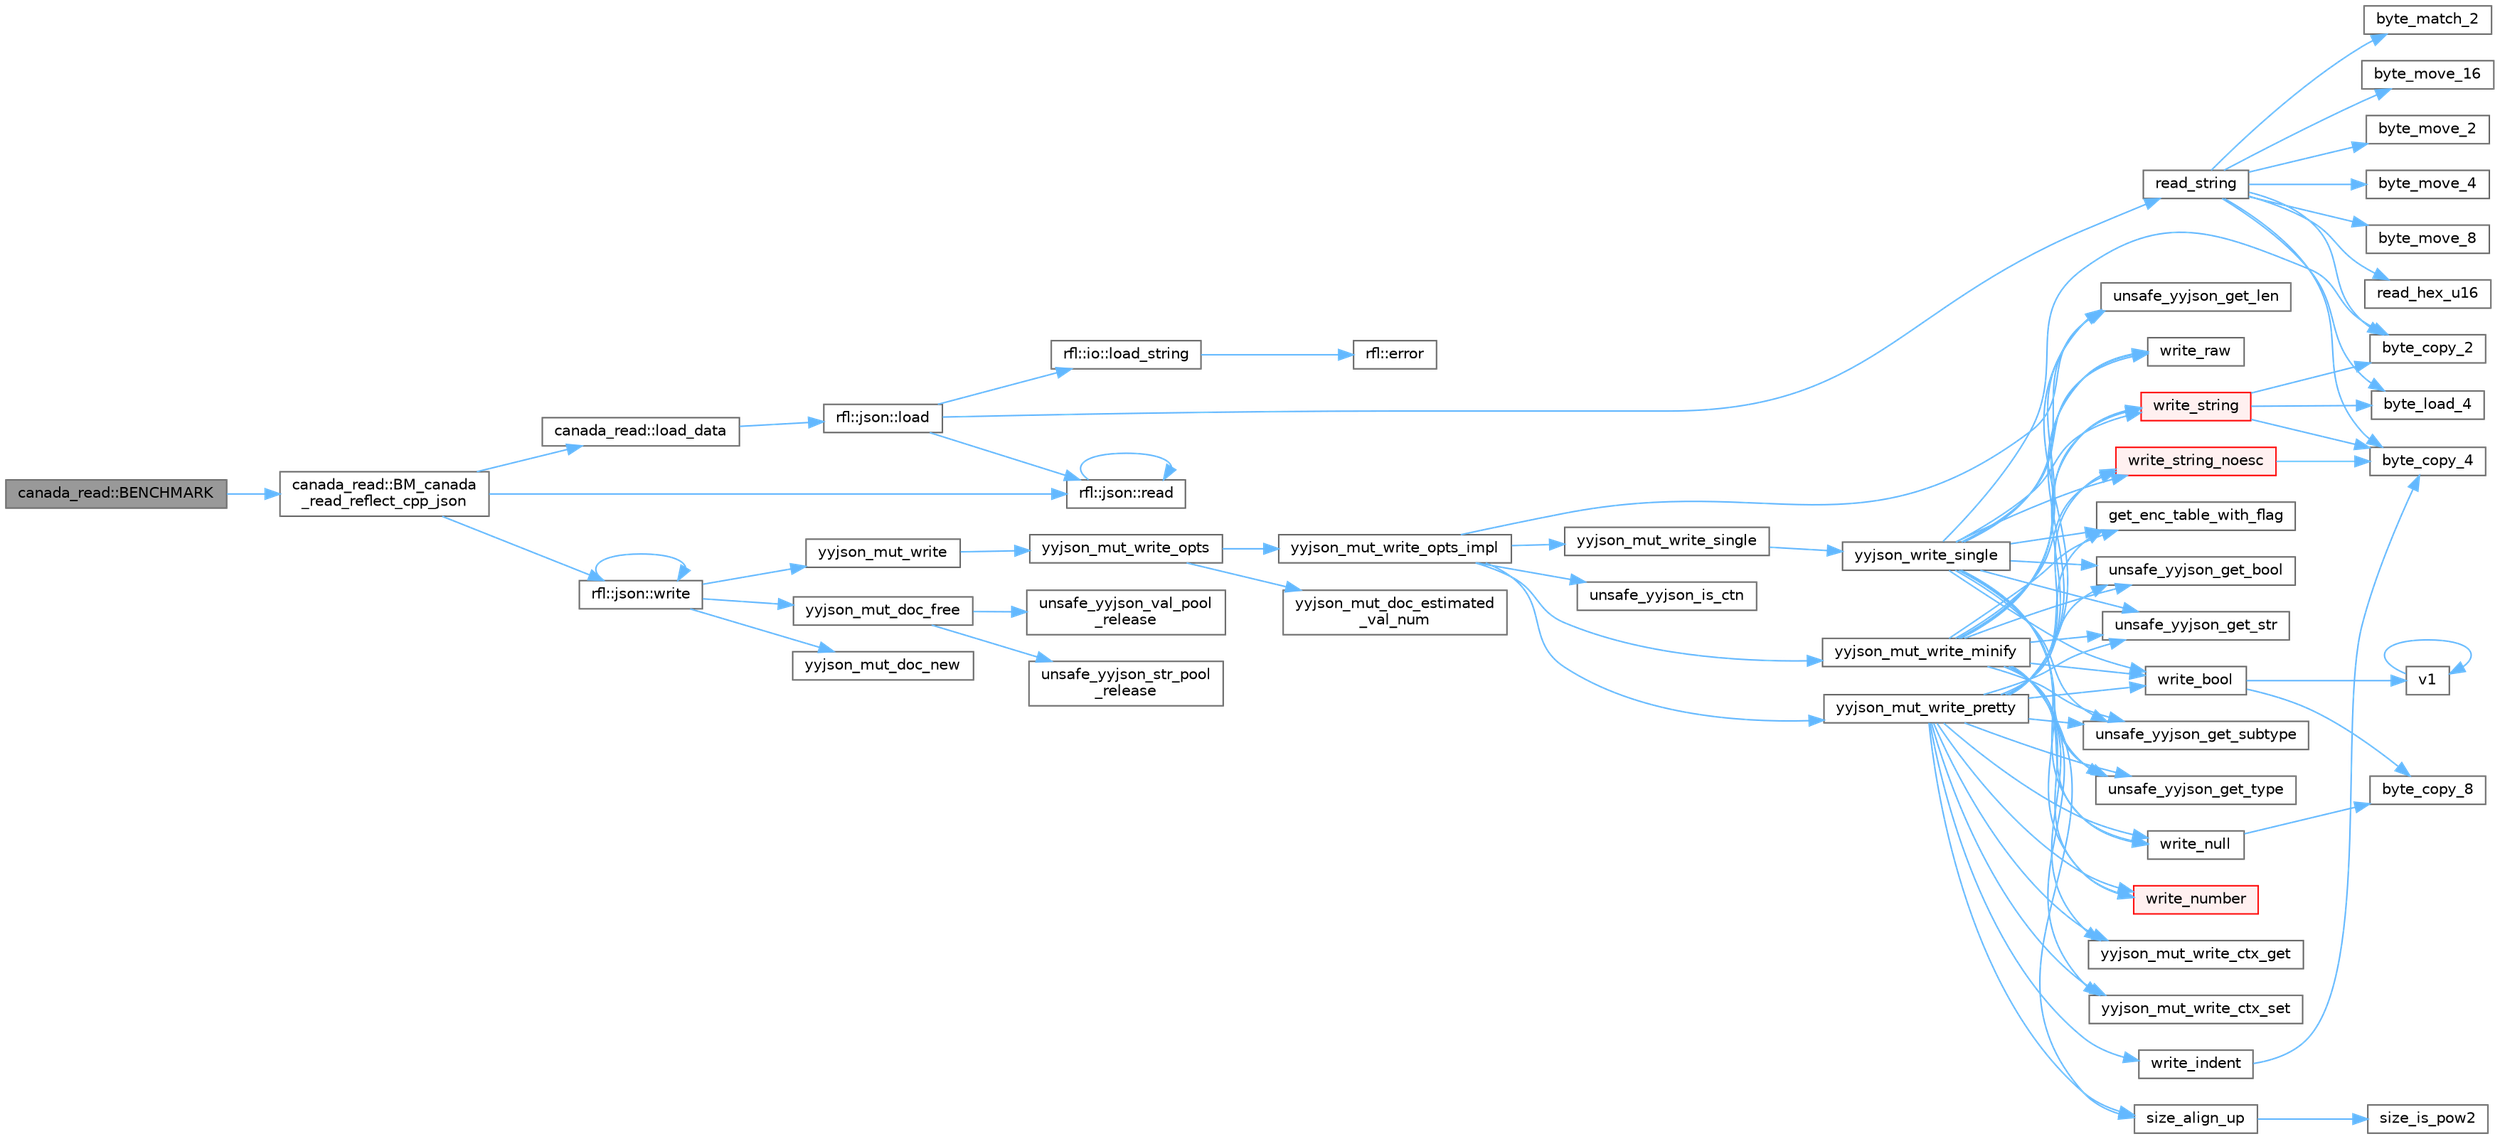 digraph "canada_read::BENCHMARK"
{
 // LATEX_PDF_SIZE
  bgcolor="transparent";
  edge [fontname=Helvetica,fontsize=10,labelfontname=Helvetica,labelfontsize=10];
  node [fontname=Helvetica,fontsize=10,shape=box,height=0.2,width=0.4];
  rankdir="LR";
  Node1 [id="Node000001",label="canada_read::BENCHMARK",height=0.2,width=0.4,color="gray40", fillcolor="grey60", style="filled", fontcolor="black",tooltip=" "];
  Node1 -> Node2 [id="edge1_Node000001_Node000002",color="steelblue1",style="solid",tooltip=" "];
  Node2 [id="Node000002",label="canada_read::BM_canada\l_read_reflect_cpp_json",height=0.2,width=0.4,color="grey40", fillcolor="white", style="filled",URL="$namespacecanada__read.html#a37fcf57e0155dadc3b34a7d194c59baf",tooltip=" "];
  Node2 -> Node3 [id="edge2_Node000002_Node000003",color="steelblue1",style="solid",tooltip=" "];
  Node3 [id="Node000003",label="canada_read::load_data",height=0.2,width=0.4,color="grey40", fillcolor="white", style="filled",URL="$namespacecanada__read.html#ac00836f4744bab2b7dd246fdf3663ab4",tooltip=" "];
  Node3 -> Node4 [id="edge3_Node000003_Node000004",color="steelblue1",style="solid",tooltip=" "];
  Node4 [id="Node000004",label="rfl::json::load",height=0.2,width=0.4,color="grey40", fillcolor="white", style="filled",URL="$namespacerfl_1_1json.html#ad44cd984a06c20921fc621d115e17cab",tooltip=" "];
  Node4 -> Node5 [id="edge4_Node000004_Node000005",color="steelblue1",style="solid",tooltip=" "];
  Node5 [id="Node000005",label="rfl::io::load_string",height=0.2,width=0.4,color="grey40", fillcolor="white", style="filled",URL="$namespacerfl_1_1io.html#abef8f6773d8fd7258ba35772521c371a",tooltip=" "];
  Node5 -> Node6 [id="edge5_Node000005_Node000006",color="steelblue1",style="solid",tooltip=" "];
  Node6 [id="Node000006",label="rfl::error",height=0.2,width=0.4,color="grey40", fillcolor="white", style="filled",URL="$namespacerfl.html#a6625864c6c297dfdc3d3c3ee3181dd8c",tooltip="Shorthand for unexpected error."];
  Node4 -> Node7 [id="edge6_Node000004_Node000007",color="steelblue1",style="solid",tooltip=" "];
  Node7 [id="Node000007",label="rfl::json::read",height=0.2,width=0.4,color="grey40", fillcolor="white", style="filled",URL="$namespacerfl_1_1json.html#a905573518eca04a9c269d1bb32de7dd1",tooltip="Parses an object from a JSON var."];
  Node7 -> Node7 [id="edge7_Node000007_Node000007",color="steelblue1",style="solid",tooltip=" "];
  Node4 -> Node8 [id="edge8_Node000004_Node000008",color="steelblue1",style="solid",tooltip=" "];
  Node8 [id="Node000008",label="read_string",height=0.2,width=0.4,color="grey40", fillcolor="white", style="filled",URL="$yyjson_8c.html#a804945ea7ab88a55f6c71afe2ef28508",tooltip=" "];
  Node8 -> Node9 [id="edge9_Node000008_Node000009",color="steelblue1",style="solid",tooltip=" "];
  Node9 [id="Node000009",label="byte_copy_2",height=0.2,width=0.4,color="grey40", fillcolor="white", style="filled",URL="$yyjson_8c.html#ac6a11726824f52b6413a67488f5a3152",tooltip=" "];
  Node8 -> Node10 [id="edge10_Node000008_Node000010",color="steelblue1",style="solid",tooltip=" "];
  Node10 [id="Node000010",label="byte_copy_4",height=0.2,width=0.4,color="grey40", fillcolor="white", style="filled",URL="$yyjson_8c.html#a98219967baeab34ab615b4ccda0df146",tooltip=" "];
  Node8 -> Node11 [id="edge11_Node000008_Node000011",color="steelblue1",style="solid",tooltip=" "];
  Node11 [id="Node000011",label="byte_load_4",height=0.2,width=0.4,color="grey40", fillcolor="white", style="filled",URL="$yyjson_8c.html#a87c460a03bebacd0dcdad97440488c2b",tooltip=" "];
  Node8 -> Node12 [id="edge12_Node000008_Node000012",color="steelblue1",style="solid",tooltip=" "];
  Node12 [id="Node000012",label="byte_match_2",height=0.2,width=0.4,color="grey40", fillcolor="white", style="filled",URL="$yyjson_8c.html#a3a0b543ccc96758e3d9632773ab82632",tooltip=" "];
  Node8 -> Node13 [id="edge13_Node000008_Node000013",color="steelblue1",style="solid",tooltip=" "];
  Node13 [id="Node000013",label="byte_move_16",height=0.2,width=0.4,color="grey40", fillcolor="white", style="filled",URL="$yyjson_8c.html#a133d71145abef5ab727e5d3bc7d7d3cc",tooltip=" "];
  Node8 -> Node14 [id="edge14_Node000008_Node000014",color="steelblue1",style="solid",tooltip=" "];
  Node14 [id="Node000014",label="byte_move_2",height=0.2,width=0.4,color="grey40", fillcolor="white", style="filled",URL="$yyjson_8c.html#a937b93922fffb9ba4853a8c20954aa5b",tooltip=" "];
  Node8 -> Node15 [id="edge15_Node000008_Node000015",color="steelblue1",style="solid",tooltip=" "];
  Node15 [id="Node000015",label="byte_move_4",height=0.2,width=0.4,color="grey40", fillcolor="white", style="filled",URL="$yyjson_8c.html#aa5ca17990694a6718874be6817b38ed4",tooltip=" "];
  Node8 -> Node16 [id="edge16_Node000008_Node000016",color="steelblue1",style="solid",tooltip=" "];
  Node16 [id="Node000016",label="byte_move_8",height=0.2,width=0.4,color="grey40", fillcolor="white", style="filled",URL="$yyjson_8c.html#a358fd32f651a73a41814fb2229dae049",tooltip=" "];
  Node8 -> Node17 [id="edge17_Node000008_Node000017",color="steelblue1",style="solid",tooltip=" "];
  Node17 [id="Node000017",label="read_hex_u16",height=0.2,width=0.4,color="grey40", fillcolor="white", style="filled",URL="$yyjson_8c.html#add45e53bf46ccf2467cc535d9bd89717",tooltip=" "];
  Node2 -> Node7 [id="edge18_Node000002_Node000007",color="steelblue1",style="solid",tooltip=" "];
  Node2 -> Node18 [id="edge19_Node000002_Node000018",color="steelblue1",style="solid",tooltip=" "];
  Node18 [id="Node000018",label="rfl::json::write",height=0.2,width=0.4,color="grey40", fillcolor="white", style="filled",URL="$namespacerfl_1_1json.html#af39a23539424555b8c970d12a58e547f",tooltip="Returns a JSON string."];
  Node18 -> Node18 [id="edge20_Node000018_Node000018",color="steelblue1",style="solid",tooltip=" "];
  Node18 -> Node19 [id="edge21_Node000018_Node000019",color="steelblue1",style="solid",tooltip=" "];
  Node19 [id="Node000019",label="yyjson_mut_doc_free",height=0.2,width=0.4,color="grey40", fillcolor="white", style="filled",URL="$yyjson_8c.html#a473b53dd223f25a117a6fe3b543bfdb1",tooltip=" "];
  Node19 -> Node20 [id="edge22_Node000019_Node000020",color="steelblue1",style="solid",tooltip=" "];
  Node20 [id="Node000020",label="unsafe_yyjson_str_pool\l_release",height=0.2,width=0.4,color="grey40", fillcolor="white", style="filled",URL="$yyjson_8c.html#a68827985804124f8d26d256b07877cf9",tooltip=" "];
  Node19 -> Node21 [id="edge23_Node000019_Node000021",color="steelblue1",style="solid",tooltip=" "];
  Node21 [id="Node000021",label="unsafe_yyjson_val_pool\l_release",height=0.2,width=0.4,color="grey40", fillcolor="white", style="filled",URL="$yyjson_8c.html#a423ab190d8ce947af71ff1a45ab76805",tooltip=" "];
  Node18 -> Node22 [id="edge24_Node000018_Node000022",color="steelblue1",style="solid",tooltip=" "];
  Node22 [id="Node000022",label="yyjson_mut_doc_new",height=0.2,width=0.4,color="grey40", fillcolor="white", style="filled",URL="$yyjson_8c.html#a94a8c1c5f4e47e11e268d7f4c0e4cb1a",tooltip=" "];
  Node18 -> Node23 [id="edge25_Node000018_Node000023",color="steelblue1",style="solid",tooltip=" "];
  Node23 [id="Node000023",label="yyjson_mut_write",height=0.2,width=0.4,color="grey40", fillcolor="white", style="filled",URL="$yyjson_8h.html#a881e2ee3f487385810829df8bc675f1f",tooltip=" "];
  Node23 -> Node24 [id="edge26_Node000023_Node000024",color="steelblue1",style="solid",tooltip=" "];
  Node24 [id="Node000024",label="yyjson_mut_write_opts",height=0.2,width=0.4,color="grey40", fillcolor="white", style="filled",URL="$yyjson_8c.html#a43932e149602ddfcd9257648ea36e553",tooltip=" "];
  Node24 -> Node25 [id="edge27_Node000024_Node000025",color="steelblue1",style="solid",tooltip=" "];
  Node25 [id="Node000025",label="yyjson_mut_doc_estimated\l_val_num",height=0.2,width=0.4,color="grey40", fillcolor="white", style="filled",URL="$yyjson_8c.html#ac9cfbe501c1317baf92c53571c7333ee",tooltip=" "];
  Node24 -> Node26 [id="edge28_Node000024_Node000026",color="steelblue1",style="solid",tooltip=" "];
  Node26 [id="Node000026",label="yyjson_mut_write_opts_impl",height=0.2,width=0.4,color="grey40", fillcolor="white", style="filled",URL="$yyjson_8c.html#a9419498fed912dda63693d15ff91c74c",tooltip=" "];
  Node26 -> Node27 [id="edge29_Node000026_Node000027",color="steelblue1",style="solid",tooltip=" "];
  Node27 [id="Node000027",label="unsafe_yyjson_get_len",height=0.2,width=0.4,color="grey40", fillcolor="white", style="filled",URL="$yyjson_8h.html#a445bf8a7f9981e4797bf95db944ddf8f",tooltip=" "];
  Node26 -> Node28 [id="edge30_Node000026_Node000028",color="steelblue1",style="solid",tooltip=" "];
  Node28 [id="Node000028",label="unsafe_yyjson_is_ctn",height=0.2,width=0.4,color="grey40", fillcolor="white", style="filled",URL="$yyjson_8h.html#afe1e8995e63d29297d569c4a848bf5a2",tooltip=" "];
  Node26 -> Node29 [id="edge31_Node000026_Node000029",color="steelblue1",style="solid",tooltip=" "];
  Node29 [id="Node000029",label="yyjson_mut_write_minify",height=0.2,width=0.4,color="grey40", fillcolor="white", style="filled",URL="$yyjson_8c.html#a41b0f7caeaed5e6075fdbad6e37daa44",tooltip=" "];
  Node29 -> Node30 [id="edge32_Node000029_Node000030",color="steelblue1",style="solid",tooltip=" "];
  Node30 [id="Node000030",label="get_enc_table_with_flag",height=0.2,width=0.4,color="grey40", fillcolor="white", style="filled",URL="$yyjson_8c.html#a4b810e39a1c70f479ea48f4b6be239b0",tooltip=" "];
  Node29 -> Node31 [id="edge33_Node000029_Node000031",color="steelblue1",style="solid",tooltip=" "];
  Node31 [id="Node000031",label="size_align_up",height=0.2,width=0.4,color="grey40", fillcolor="white", style="filled",URL="$yyjson_8c.html#aee0ecba3f0e01a145a4bd084c40b53b6",tooltip=" "];
  Node31 -> Node32 [id="edge34_Node000031_Node000032",color="steelblue1",style="solid",tooltip=" "];
  Node32 [id="Node000032",label="size_is_pow2",height=0.2,width=0.4,color="grey40", fillcolor="white", style="filled",URL="$yyjson_8c.html#a9c435a75a5fc566d5382ba2646704a18",tooltip=" "];
  Node29 -> Node33 [id="edge35_Node000029_Node000033",color="steelblue1",style="solid",tooltip=" "];
  Node33 [id="Node000033",label="unsafe_yyjson_get_bool",height=0.2,width=0.4,color="grey40", fillcolor="white", style="filled",URL="$yyjson_8h.html#a3ef8c1e13a7f67eead2d945125769f90",tooltip=" "];
  Node29 -> Node27 [id="edge36_Node000029_Node000027",color="steelblue1",style="solid",tooltip=" "];
  Node29 -> Node34 [id="edge37_Node000029_Node000034",color="steelblue1",style="solid",tooltip=" "];
  Node34 [id="Node000034",label="unsafe_yyjson_get_str",height=0.2,width=0.4,color="grey40", fillcolor="white", style="filled",URL="$yyjson_8h.html#a879b3c14194afd5b60d663640998c020",tooltip=" "];
  Node29 -> Node35 [id="edge38_Node000029_Node000035",color="steelblue1",style="solid",tooltip=" "];
  Node35 [id="Node000035",label="unsafe_yyjson_get_subtype",height=0.2,width=0.4,color="grey40", fillcolor="white", style="filled",URL="$yyjson_8h.html#a735848e46f26bfe3dfb333c7f890205e",tooltip=" "];
  Node29 -> Node36 [id="edge39_Node000029_Node000036",color="steelblue1",style="solid",tooltip=" "];
  Node36 [id="Node000036",label="unsafe_yyjson_get_type",height=0.2,width=0.4,color="grey40", fillcolor="white", style="filled",URL="$yyjson_8h.html#a25aa2b2a33dccb9af7da4576b3cbe6ab",tooltip=" "];
  Node29 -> Node37 [id="edge40_Node000029_Node000037",color="steelblue1",style="solid",tooltip=" "];
  Node37 [id="Node000037",label="write_bool",height=0.2,width=0.4,color="grey40", fillcolor="white", style="filled",URL="$yyjson_8c.html#a8f48aafc5963521f3da75e2448f0d084",tooltip=" "];
  Node37 -> Node38 [id="edge41_Node000037_Node000038",color="steelblue1",style="solid",tooltip=" "];
  Node38 [id="Node000038",label="byte_copy_8",height=0.2,width=0.4,color="grey40", fillcolor="white", style="filled",URL="$yyjson_8c.html#a03dd49c937c12d9a85deaac184d25eb9",tooltip=" "];
  Node37 -> Node39 [id="edge42_Node000037_Node000039",color="steelblue1",style="solid",tooltip=" "];
  Node39 [id="Node000039",label="v1",height=0.2,width=0.4,color="grey40", fillcolor="white", style="filled",URL="$_tutorial___reshape_mat2_vec_8cpp.html#a10bd710692c91bc238f2e1da77730678",tooltip=" "];
  Node39 -> Node39 [id="edge43_Node000039_Node000039",color="steelblue1",style="solid",tooltip=" "];
  Node29 -> Node40 [id="edge44_Node000029_Node000040",color="steelblue1",style="solid",tooltip=" "];
  Node40 [id="Node000040",label="write_null",height=0.2,width=0.4,color="grey40", fillcolor="white", style="filled",URL="$yyjson_8c.html#a9ab2502373a7c2ad7decc10b76c47043",tooltip=" "];
  Node40 -> Node38 [id="edge45_Node000040_Node000038",color="steelblue1",style="solid",tooltip=" "];
  Node29 -> Node41 [id="edge46_Node000029_Node000041",color="steelblue1",style="solid",tooltip=" "];
  Node41 [id="Node000041",label="write_number",height=0.2,width=0.4,color="red", fillcolor="#FFF0F0", style="filled",URL="$yyjson_8c.html#a7a6eb98c82d060a1b4b1b25ae9169770",tooltip=" "];
  Node29 -> Node83 [id="edge47_Node000029_Node000083",color="steelblue1",style="solid",tooltip=" "];
  Node83 [id="Node000083",label="write_raw",height=0.2,width=0.4,color="grey40", fillcolor="white", style="filled",URL="$yyjson_8c.html#a595a43099038f73ab0af2b4209b1f0fd",tooltip=" "];
  Node29 -> Node84 [id="edge48_Node000029_Node000084",color="steelblue1",style="solid",tooltip=" "];
  Node84 [id="Node000084",label="write_string",height=0.2,width=0.4,color="red", fillcolor="#FFF0F0", style="filled",URL="$yyjson_8c.html#a1aadf662e6fc22a6419db27146e38472",tooltip=" "];
  Node84 -> Node9 [id="edge49_Node000084_Node000009",color="steelblue1",style="solid",tooltip=" "];
  Node84 -> Node10 [id="edge50_Node000084_Node000010",color="steelblue1",style="solid",tooltip=" "];
  Node84 -> Node11 [id="edge51_Node000084_Node000011",color="steelblue1",style="solid",tooltip=" "];
  Node29 -> Node88 [id="edge52_Node000029_Node000088",color="steelblue1",style="solid",tooltip=" "];
  Node88 [id="Node000088",label="write_string_noesc",height=0.2,width=0.4,color="red", fillcolor="#FFF0F0", style="filled",URL="$yyjson_8c.html#ab1d27351bed7d1f6f632f75dcf9846de",tooltip=" "];
  Node88 -> Node10 [id="edge53_Node000088_Node000010",color="steelblue1",style="solid",tooltip=" "];
  Node29 -> Node89 [id="edge54_Node000029_Node000089",color="steelblue1",style="solid",tooltip=" "];
  Node89 [id="Node000089",label="yyjson_mut_write_ctx_get",height=0.2,width=0.4,color="grey40", fillcolor="white", style="filled",URL="$yyjson_8c.html#a7330d6789bda008b50a3a964e17629c4",tooltip=" "];
  Node29 -> Node90 [id="edge55_Node000029_Node000090",color="steelblue1",style="solid",tooltip=" "];
  Node90 [id="Node000090",label="yyjson_mut_write_ctx_set",height=0.2,width=0.4,color="grey40", fillcolor="white", style="filled",URL="$yyjson_8c.html#ad170c12cec69275d5f79d760bd3b1a0a",tooltip=" "];
  Node26 -> Node91 [id="edge56_Node000026_Node000091",color="steelblue1",style="solid",tooltip=" "];
  Node91 [id="Node000091",label="yyjson_mut_write_pretty",height=0.2,width=0.4,color="grey40", fillcolor="white", style="filled",URL="$yyjson_8c.html#a5bd41dfbb867b6521e1f7571f3615b0f",tooltip=" "];
  Node91 -> Node30 [id="edge57_Node000091_Node000030",color="steelblue1",style="solid",tooltip=" "];
  Node91 -> Node31 [id="edge58_Node000091_Node000031",color="steelblue1",style="solid",tooltip=" "];
  Node91 -> Node33 [id="edge59_Node000091_Node000033",color="steelblue1",style="solid",tooltip=" "];
  Node91 -> Node27 [id="edge60_Node000091_Node000027",color="steelblue1",style="solid",tooltip=" "];
  Node91 -> Node34 [id="edge61_Node000091_Node000034",color="steelblue1",style="solid",tooltip=" "];
  Node91 -> Node35 [id="edge62_Node000091_Node000035",color="steelblue1",style="solid",tooltip=" "];
  Node91 -> Node36 [id="edge63_Node000091_Node000036",color="steelblue1",style="solid",tooltip=" "];
  Node91 -> Node37 [id="edge64_Node000091_Node000037",color="steelblue1",style="solid",tooltip=" "];
  Node91 -> Node92 [id="edge65_Node000091_Node000092",color="steelblue1",style="solid",tooltip=" "];
  Node92 [id="Node000092",label="write_indent",height=0.2,width=0.4,color="grey40", fillcolor="white", style="filled",URL="$yyjson_8c.html#ac6e21689f9ccf3981672a321d7d02e47",tooltip=" "];
  Node92 -> Node10 [id="edge66_Node000092_Node000010",color="steelblue1",style="solid",tooltip=" "];
  Node91 -> Node40 [id="edge67_Node000091_Node000040",color="steelblue1",style="solid",tooltip=" "];
  Node91 -> Node41 [id="edge68_Node000091_Node000041",color="steelblue1",style="solid",tooltip=" "];
  Node91 -> Node83 [id="edge69_Node000091_Node000083",color="steelblue1",style="solid",tooltip=" "];
  Node91 -> Node84 [id="edge70_Node000091_Node000084",color="steelblue1",style="solid",tooltip=" "];
  Node91 -> Node88 [id="edge71_Node000091_Node000088",color="steelblue1",style="solid",tooltip=" "];
  Node91 -> Node89 [id="edge72_Node000091_Node000089",color="steelblue1",style="solid",tooltip=" "];
  Node91 -> Node90 [id="edge73_Node000091_Node000090",color="steelblue1",style="solid",tooltip=" "];
  Node26 -> Node93 [id="edge74_Node000026_Node000093",color="steelblue1",style="solid",tooltip=" "];
  Node93 [id="Node000093",label="yyjson_mut_write_single",height=0.2,width=0.4,color="grey40", fillcolor="white", style="filled",URL="$yyjson_8c.html#a6453eece4aede41c7d909075ad2980e0",tooltip=" "];
  Node93 -> Node94 [id="edge75_Node000093_Node000094",color="steelblue1",style="solid",tooltip=" "];
  Node94 [id="Node000094",label="yyjson_write_single",height=0.2,width=0.4,color="grey40", fillcolor="white", style="filled",URL="$yyjson_8c.html#a083e9d39ef4daa8ddc5c6474ccf5e468",tooltip=" "];
  Node94 -> Node9 [id="edge76_Node000094_Node000009",color="steelblue1",style="solid",tooltip=" "];
  Node94 -> Node30 [id="edge77_Node000094_Node000030",color="steelblue1",style="solid",tooltip=" "];
  Node94 -> Node33 [id="edge78_Node000094_Node000033",color="steelblue1",style="solid",tooltip=" "];
  Node94 -> Node27 [id="edge79_Node000094_Node000027",color="steelblue1",style="solid",tooltip=" "];
  Node94 -> Node34 [id="edge80_Node000094_Node000034",color="steelblue1",style="solid",tooltip=" "];
  Node94 -> Node35 [id="edge81_Node000094_Node000035",color="steelblue1",style="solid",tooltip=" "];
  Node94 -> Node36 [id="edge82_Node000094_Node000036",color="steelblue1",style="solid",tooltip=" "];
  Node94 -> Node37 [id="edge83_Node000094_Node000037",color="steelblue1",style="solid",tooltip=" "];
  Node94 -> Node40 [id="edge84_Node000094_Node000040",color="steelblue1",style="solid",tooltip=" "];
  Node94 -> Node41 [id="edge85_Node000094_Node000041",color="steelblue1",style="solid",tooltip=" "];
  Node94 -> Node83 [id="edge86_Node000094_Node000083",color="steelblue1",style="solid",tooltip=" "];
  Node94 -> Node84 [id="edge87_Node000094_Node000084",color="steelblue1",style="solid",tooltip=" "];
  Node94 -> Node88 [id="edge88_Node000094_Node000088",color="steelblue1",style="solid",tooltip=" "];
}
